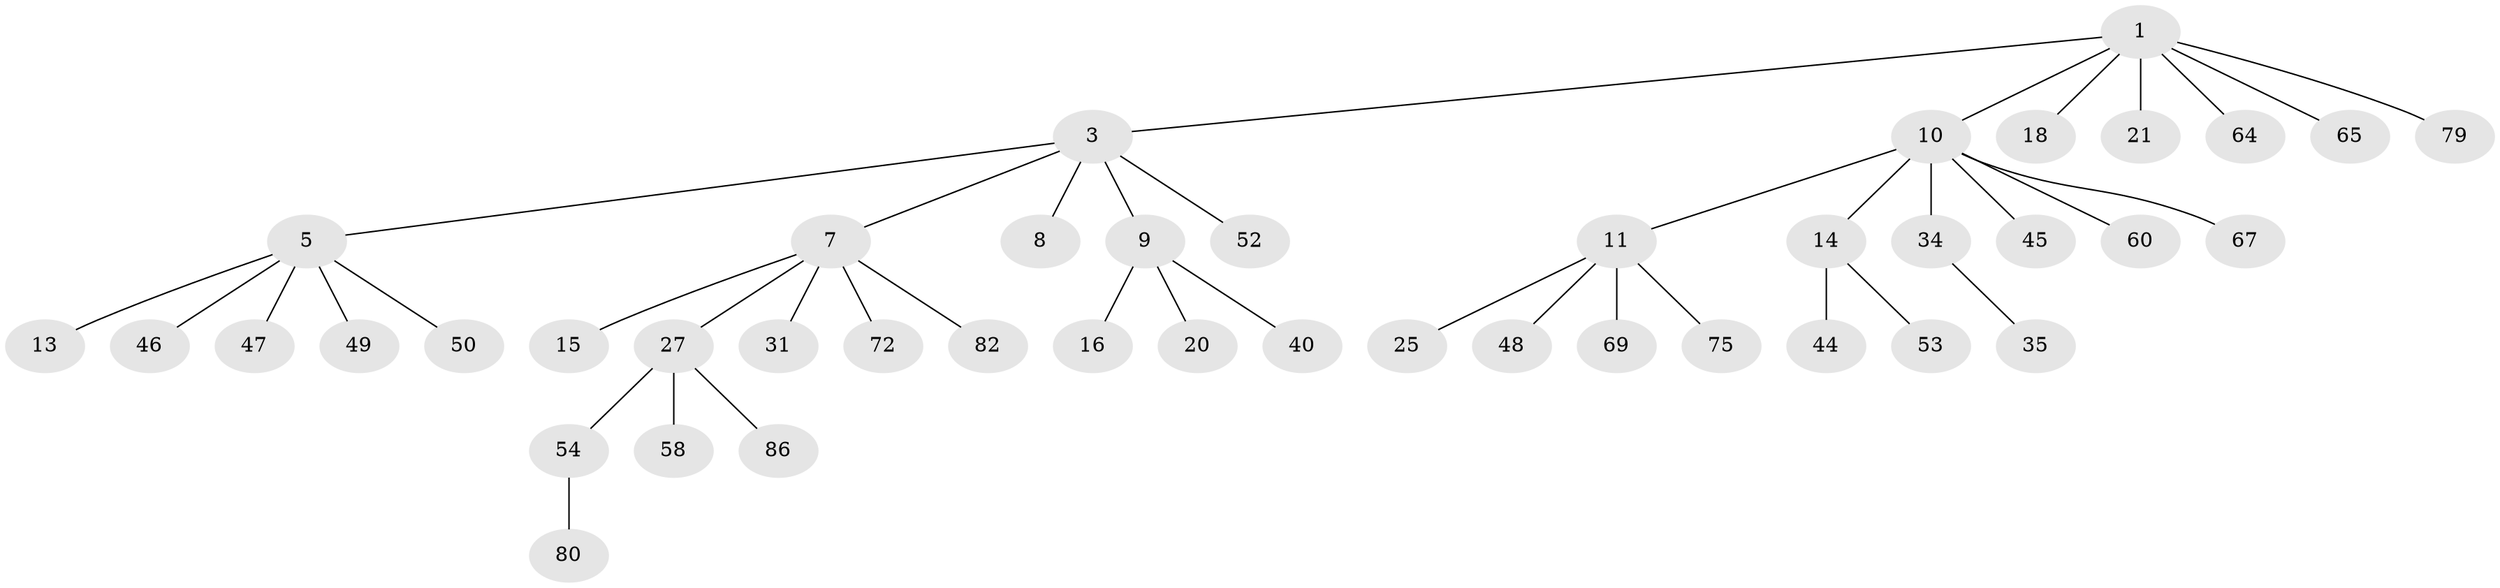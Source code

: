 // original degree distribution, {4: 0.06976744186046512, 5: 0.06976744186046512, 3: 0.06976744186046512, 6: 0.023255813953488372, 1: 0.5348837209302325, 2: 0.23255813953488372}
// Generated by graph-tools (version 1.1) at 2025/15/03/09/25 04:15:38]
// undirected, 43 vertices, 42 edges
graph export_dot {
graph [start="1"]
  node [color=gray90,style=filled];
  1 [super="+2+6"];
  3 [super="+4+19+24"];
  5 [super="+30"];
  7;
  8;
  9 [super="+33"];
  10 [super="+12+23"];
  11 [super="+22"];
  13;
  14 [super="+37+84"];
  15;
  16;
  18 [super="+29"];
  20 [super="+55"];
  21 [super="+26"];
  25;
  27 [super="+28+32+62+38"];
  31;
  34 [super="+61+57"];
  35;
  40;
  44;
  45 [super="+56"];
  46;
  47;
  48;
  49;
  50 [super="+81"];
  52;
  53;
  54;
  58 [super="+68"];
  60 [super="+83"];
  64 [super="+70"];
  65;
  67;
  69;
  72;
  75;
  79;
  80;
  82 [super="+85"];
  86;
  1 -- 21;
  1 -- 64;
  1 -- 18;
  1 -- 3;
  1 -- 10;
  1 -- 79;
  1 -- 65;
  3 -- 5;
  3 -- 8;
  3 -- 9;
  3 -- 7;
  3 -- 52;
  5 -- 13;
  5 -- 49;
  5 -- 50;
  5 -- 46;
  5 -- 47;
  7 -- 15;
  7 -- 27;
  7 -- 31;
  7 -- 72;
  7 -- 82;
  9 -- 16;
  9 -- 20;
  9 -- 40;
  10 -- 11;
  10 -- 60;
  10 -- 34;
  10 -- 67;
  10 -- 45;
  10 -- 14;
  11 -- 25;
  11 -- 48;
  11 -- 75;
  11 -- 69;
  14 -- 53;
  14 -- 44;
  27 -- 58;
  27 -- 86;
  27 -- 54;
  34 -- 35;
  54 -- 80;
}
